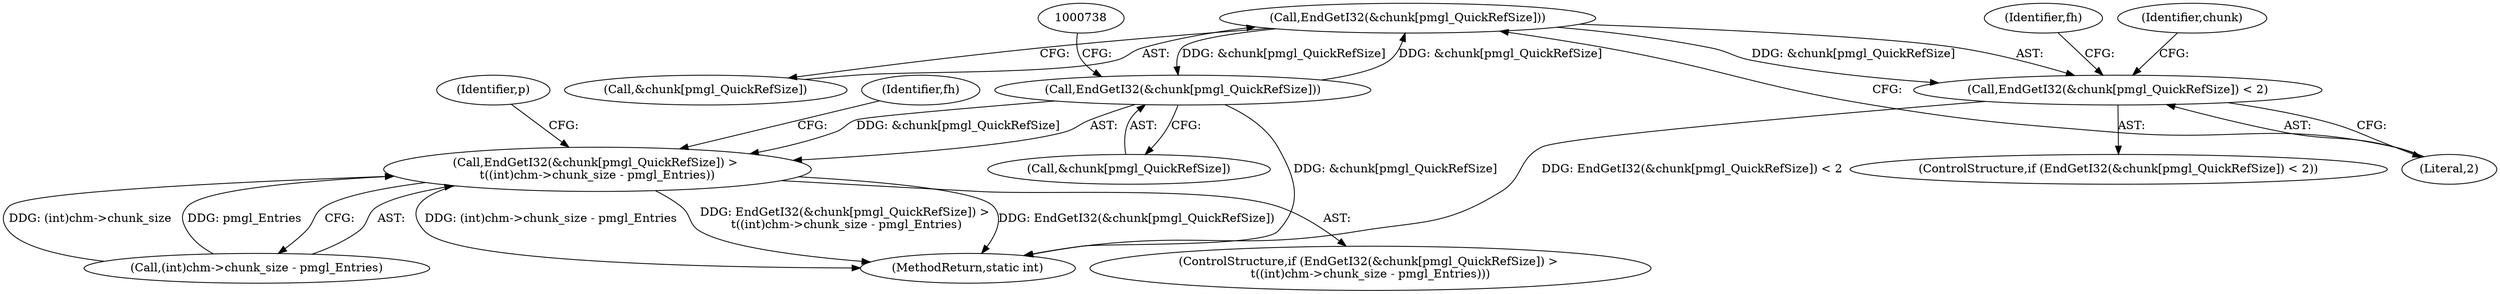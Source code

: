 digraph "0_libmspack_8759da8db6ec9e866cb8eb143313f397f925bb4f@array" {
"1000719" [label="(Call,EndGetI32(&chunk[pmgl_QuickRefSize]))"];
"1000731" [label="(Call,EndGetI32(&chunk[pmgl_QuickRefSize]))"];
"1000719" [label="(Call,EndGetI32(&chunk[pmgl_QuickRefSize]))"];
"1000718" [label="(Call,EndGetI32(&chunk[pmgl_QuickRefSize]) < 2)"];
"1000730" [label="(Call,EndGetI32(&chunk[pmgl_QuickRefSize]) > \n\t((int)chm->chunk_size - pmgl_Entries))"];
"1000717" [label="(ControlStructure,if (EndGetI32(&chunk[pmgl_QuickRefSize]) < 2))"];
"1000748" [label="(Identifier,p)"];
"1000727" [label="(Identifier,fh)"];
"1000718" [label="(Call,EndGetI32(&chunk[pmgl_QuickRefSize]) < 2)"];
"1001081" [label="(MethodReturn,static int)"];
"1000736" [label="(Call,(int)chm->chunk_size - pmgl_Entries)"];
"1000730" [label="(Call,EndGetI32(&chunk[pmgl_QuickRefSize]) > \n\t((int)chm->chunk_size - pmgl_Entries))"];
"1000724" [label="(Literal,2)"];
"1000729" [label="(ControlStructure,if (EndGetI32(&chunk[pmgl_QuickRefSize]) > \n\t((int)chm->chunk_size - pmgl_Entries)))"];
"1000731" [label="(Call,EndGetI32(&chunk[pmgl_QuickRefSize]))"];
"1000719" [label="(Call,EndGetI32(&chunk[pmgl_QuickRefSize]))"];
"1000720" [label="(Call,&chunk[pmgl_QuickRefSize])"];
"1000745" [label="(Identifier,fh)"];
"1000734" [label="(Identifier,chunk)"];
"1000732" [label="(Call,&chunk[pmgl_QuickRefSize])"];
"1000719" -> "1000718"  [label="AST: "];
"1000719" -> "1000720"  [label="CFG: "];
"1000720" -> "1000719"  [label="AST: "];
"1000724" -> "1000719"  [label="CFG: "];
"1000719" -> "1000718"  [label="DDG: &chunk[pmgl_QuickRefSize]"];
"1000731" -> "1000719"  [label="DDG: &chunk[pmgl_QuickRefSize]"];
"1000719" -> "1000731"  [label="DDG: &chunk[pmgl_QuickRefSize]"];
"1000731" -> "1000730"  [label="AST: "];
"1000731" -> "1000732"  [label="CFG: "];
"1000732" -> "1000731"  [label="AST: "];
"1000738" -> "1000731"  [label="CFG: "];
"1000731" -> "1001081"  [label="DDG: &chunk[pmgl_QuickRefSize]"];
"1000731" -> "1000730"  [label="DDG: &chunk[pmgl_QuickRefSize]"];
"1000718" -> "1000717"  [label="AST: "];
"1000718" -> "1000724"  [label="CFG: "];
"1000724" -> "1000718"  [label="AST: "];
"1000727" -> "1000718"  [label="CFG: "];
"1000734" -> "1000718"  [label="CFG: "];
"1000718" -> "1001081"  [label="DDG: EndGetI32(&chunk[pmgl_QuickRefSize]) < 2"];
"1000730" -> "1000729"  [label="AST: "];
"1000730" -> "1000736"  [label="CFG: "];
"1000736" -> "1000730"  [label="AST: "];
"1000745" -> "1000730"  [label="CFG: "];
"1000748" -> "1000730"  [label="CFG: "];
"1000730" -> "1001081"  [label="DDG: EndGetI32(&chunk[pmgl_QuickRefSize]) > \n\t((int)chm->chunk_size - pmgl_Entries)"];
"1000730" -> "1001081"  [label="DDG: EndGetI32(&chunk[pmgl_QuickRefSize])"];
"1000730" -> "1001081"  [label="DDG: (int)chm->chunk_size - pmgl_Entries"];
"1000736" -> "1000730"  [label="DDG: (int)chm->chunk_size"];
"1000736" -> "1000730"  [label="DDG: pmgl_Entries"];
}
